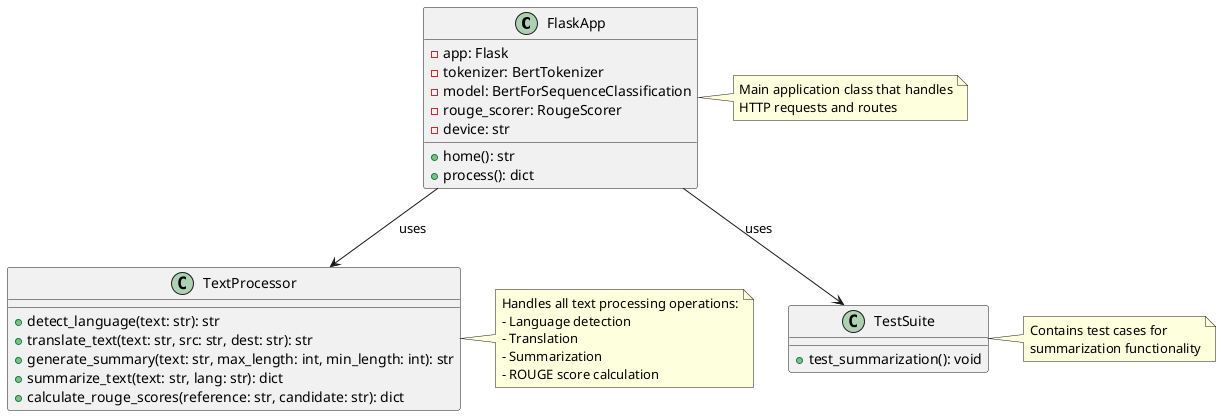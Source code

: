 @startuml

class FlaskApp {
    - app: Flask
    - tokenizer: BertTokenizer
    - model: BertForSequenceClassification
    - rouge_scorer: RougeScorer
    - device: str
    + home(): str
    + process(): dict
}

class TextProcessor {
    + detect_language(text: str): str
    + translate_text(text: str, src: str, dest: str): str
    + generate_summary(text: str, max_length: int, min_length: int): str
    + summarize_text(text: str, lang: str): dict
    + calculate_rouge_scores(reference: str, candidate: str): dict
}

class TestSuite {
    + test_summarization(): void
}

FlaskApp --> TextProcessor : uses
FlaskApp --> TestSuite : uses

note right of FlaskApp
  Main application class that handles
  HTTP requests and routes
end note

note right of TextProcessor
  Handles all text processing operations:
  - Language detection
  - Translation
  - Summarization
  - ROUGE score calculation
end note

note right of TestSuite
  Contains test cases for
  summarization functionality
end note

@enduml 